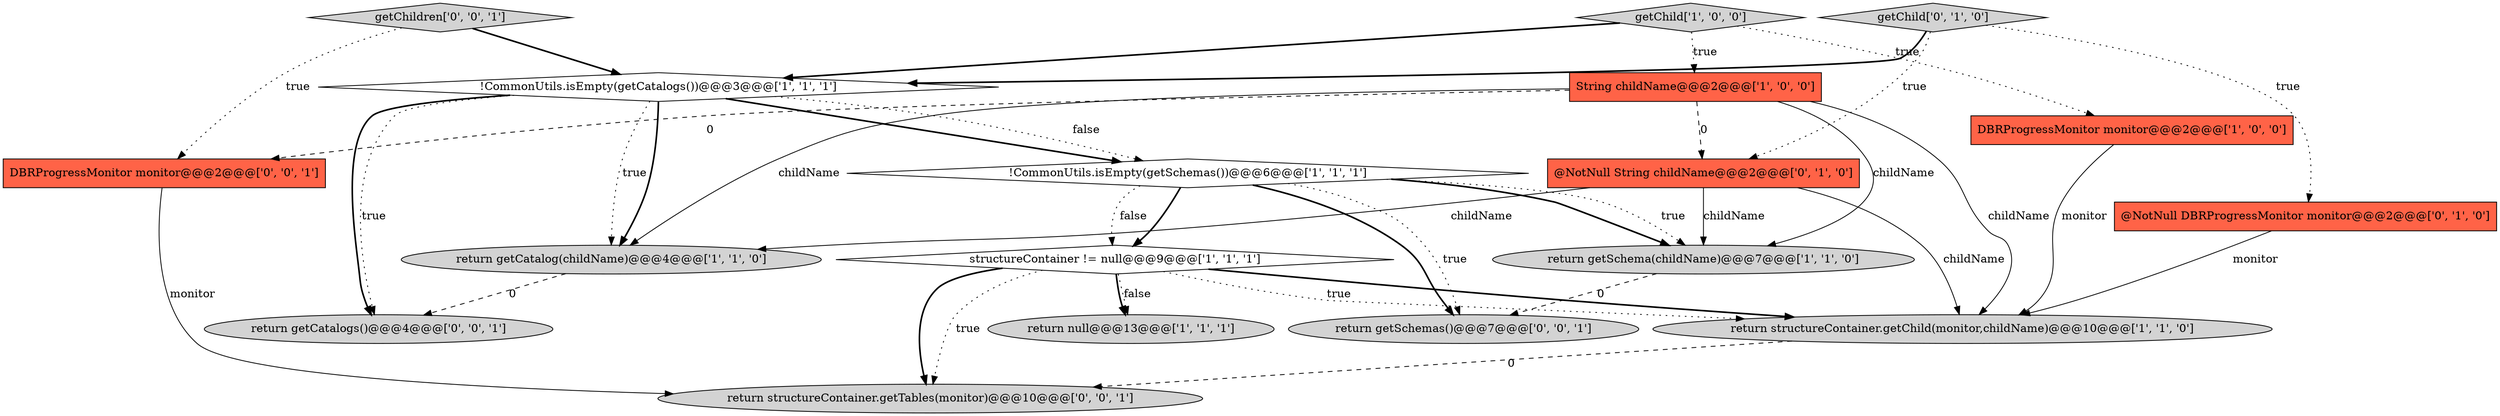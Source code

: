 digraph {
0 [style = filled, label = "DBRProgressMonitor monitor@@@2@@@['1', '0', '0']", fillcolor = tomato, shape = box image = "AAA0AAABBB1BBB"];
11 [style = filled, label = "@NotNull String childName@@@2@@@['0', '1', '0']", fillcolor = tomato, shape = box image = "AAA1AAABBB2BBB"];
13 [style = filled, label = "return getCatalogs()@@@4@@@['0', '0', '1']", fillcolor = lightgray, shape = ellipse image = "AAA0AAABBB3BBB"];
2 [style = filled, label = "return getSchema(childName)@@@7@@@['1', '1', '0']", fillcolor = lightgray, shape = ellipse image = "AAA0AAABBB1BBB"];
15 [style = filled, label = "getChildren['0', '0', '1']", fillcolor = lightgray, shape = diamond image = "AAA0AAABBB3BBB"];
1 [style = filled, label = "return structureContainer.getChild(monitor,childName)@@@10@@@['1', '1', '0']", fillcolor = lightgray, shape = ellipse image = "AAA0AAABBB1BBB"];
10 [style = filled, label = "@NotNull DBRProgressMonitor monitor@@@2@@@['0', '1', '0']", fillcolor = tomato, shape = box image = "AAA0AAABBB2BBB"];
8 [style = filled, label = "getChild['1', '0', '0']", fillcolor = lightgray, shape = diamond image = "AAA0AAABBB1BBB"];
16 [style = filled, label = "DBRProgressMonitor monitor@@@2@@@['0', '0', '1']", fillcolor = tomato, shape = box image = "AAA0AAABBB3BBB"];
17 [style = filled, label = "return getSchemas()@@@7@@@['0', '0', '1']", fillcolor = lightgray, shape = ellipse image = "AAA0AAABBB3BBB"];
6 [style = filled, label = "structureContainer != null@@@9@@@['1', '1', '1']", fillcolor = white, shape = diamond image = "AAA0AAABBB1BBB"];
9 [style = filled, label = "String childName@@@2@@@['1', '0', '0']", fillcolor = tomato, shape = box image = "AAA1AAABBB1BBB"];
4 [style = filled, label = "!CommonUtils.isEmpty(getSchemas())@@@6@@@['1', '1', '1']", fillcolor = white, shape = diamond image = "AAA0AAABBB1BBB"];
3 [style = filled, label = "return null@@@13@@@['1', '1', '1']", fillcolor = lightgray, shape = ellipse image = "AAA0AAABBB1BBB"];
5 [style = filled, label = "!CommonUtils.isEmpty(getCatalogs())@@@3@@@['1', '1', '1']", fillcolor = white, shape = diamond image = "AAA0AAABBB1BBB"];
12 [style = filled, label = "getChild['0', '1', '0']", fillcolor = lightgray, shape = diamond image = "AAA0AAABBB2BBB"];
14 [style = filled, label = "return structureContainer.getTables(monitor)@@@10@@@['0', '0', '1']", fillcolor = lightgray, shape = ellipse image = "AAA0AAABBB3BBB"];
7 [style = filled, label = "return getCatalog(childName)@@@4@@@['1', '1', '0']", fillcolor = lightgray, shape = ellipse image = "AAA0AAABBB1BBB"];
6->3 [style = bold, label=""];
9->16 [style = dashed, label="0"];
6->3 [style = dotted, label="false"];
12->5 [style = bold, label=""];
4->17 [style = bold, label=""];
9->7 [style = solid, label="childName"];
1->14 [style = dashed, label="0"];
4->6 [style = bold, label=""];
11->7 [style = solid, label="childName"];
6->1 [style = dotted, label="true"];
10->1 [style = solid, label="monitor"];
9->1 [style = solid, label="childName"];
4->2 [style = bold, label=""];
0->1 [style = solid, label="monitor"];
15->16 [style = dotted, label="true"];
2->17 [style = dashed, label="0"];
16->14 [style = solid, label="monitor"];
4->6 [style = dotted, label="false"];
15->5 [style = bold, label=""];
12->11 [style = dotted, label="true"];
6->14 [style = bold, label=""];
6->1 [style = bold, label=""];
5->13 [style = dotted, label="true"];
6->14 [style = dotted, label="true"];
11->1 [style = solid, label="childName"];
12->10 [style = dotted, label="true"];
8->5 [style = bold, label=""];
5->7 [style = dotted, label="true"];
11->2 [style = solid, label="childName"];
5->13 [style = bold, label=""];
5->4 [style = bold, label=""];
7->13 [style = dashed, label="0"];
9->11 [style = dashed, label="0"];
5->7 [style = bold, label=""];
9->2 [style = solid, label="childName"];
8->0 [style = dotted, label="true"];
8->9 [style = dotted, label="true"];
4->17 [style = dotted, label="true"];
4->2 [style = dotted, label="true"];
5->4 [style = dotted, label="false"];
}
